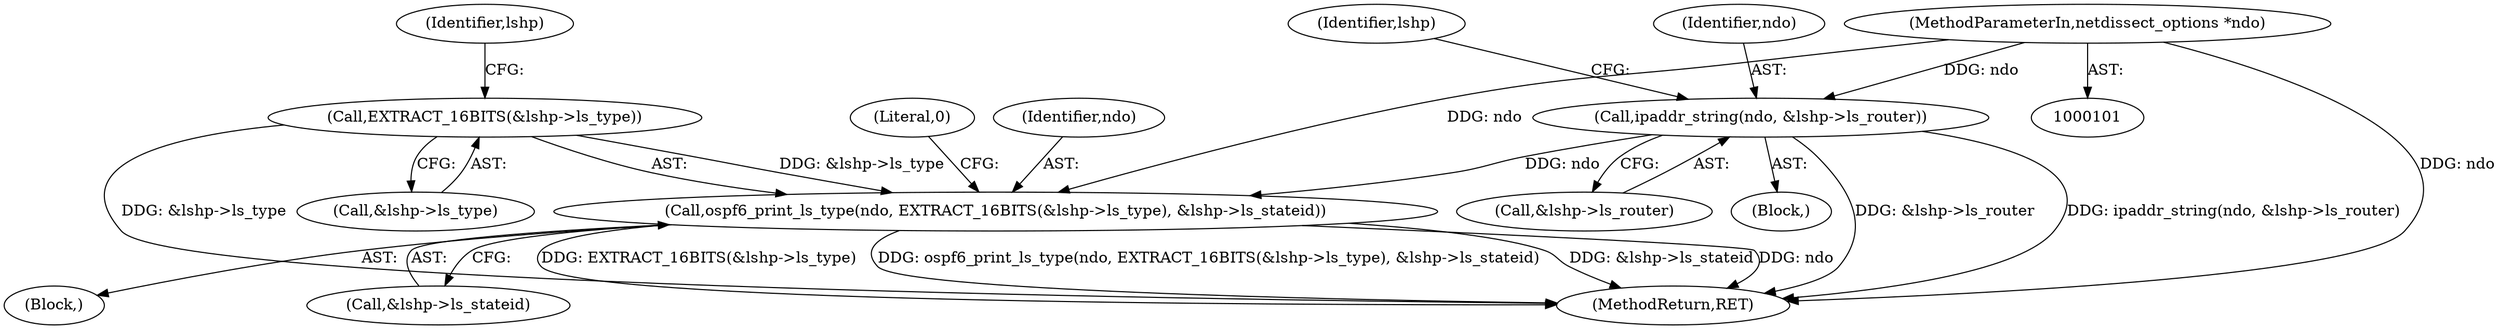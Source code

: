 digraph "0_tcpdump_e01c9bf76740802025c9328901b55ee4a0c49ed6@pointer" {
"1000153" [label="(Call,ospf6_print_ls_type(ndo, EXTRACT_16BITS(&lshp->ls_type), &lshp->ls_stateid))"];
"1000125" [label="(Call,ipaddr_string(ndo, &lshp->ls_router))"];
"1000102" [label="(MethodParameterIn,netdissect_options *ndo)"];
"1000155" [label="(Call,EXTRACT_16BITS(&lshp->ls_type))"];
"1000155" [label="(Call,EXTRACT_16BITS(&lshp->ls_type))"];
"1000135" [label="(Identifier,lshp)"];
"1000124" [label="(Block,)"];
"1000125" [label="(Call,ipaddr_string(ndo, &lshp->ls_router))"];
"1000162" [label="(Identifier,lshp)"];
"1000165" [label="(Literal,0)"];
"1000105" [label="(Block,)"];
"1000156" [label="(Call,&lshp->ls_type)"];
"1000126" [label="(Identifier,ndo)"];
"1000160" [label="(Call,&lshp->ls_stateid)"];
"1000169" [label="(MethodReturn,RET)"];
"1000153" [label="(Call,ospf6_print_ls_type(ndo, EXTRACT_16BITS(&lshp->ls_type), &lshp->ls_stateid))"];
"1000102" [label="(MethodParameterIn,netdissect_options *ndo)"];
"1000154" [label="(Identifier,ndo)"];
"1000127" [label="(Call,&lshp->ls_router)"];
"1000153" -> "1000105"  [label="AST: "];
"1000153" -> "1000160"  [label="CFG: "];
"1000154" -> "1000153"  [label="AST: "];
"1000155" -> "1000153"  [label="AST: "];
"1000160" -> "1000153"  [label="AST: "];
"1000165" -> "1000153"  [label="CFG: "];
"1000153" -> "1000169"  [label="DDG: &lshp->ls_stateid"];
"1000153" -> "1000169"  [label="DDG: ndo"];
"1000153" -> "1000169"  [label="DDG: EXTRACT_16BITS(&lshp->ls_type)"];
"1000153" -> "1000169"  [label="DDG: ospf6_print_ls_type(ndo, EXTRACT_16BITS(&lshp->ls_type), &lshp->ls_stateid)"];
"1000125" -> "1000153"  [label="DDG: ndo"];
"1000102" -> "1000153"  [label="DDG: ndo"];
"1000155" -> "1000153"  [label="DDG: &lshp->ls_type"];
"1000125" -> "1000124"  [label="AST: "];
"1000125" -> "1000127"  [label="CFG: "];
"1000126" -> "1000125"  [label="AST: "];
"1000127" -> "1000125"  [label="AST: "];
"1000135" -> "1000125"  [label="CFG: "];
"1000125" -> "1000169"  [label="DDG: ipaddr_string(ndo, &lshp->ls_router)"];
"1000125" -> "1000169"  [label="DDG: &lshp->ls_router"];
"1000102" -> "1000125"  [label="DDG: ndo"];
"1000102" -> "1000101"  [label="AST: "];
"1000102" -> "1000169"  [label="DDG: ndo"];
"1000155" -> "1000156"  [label="CFG: "];
"1000156" -> "1000155"  [label="AST: "];
"1000162" -> "1000155"  [label="CFG: "];
"1000155" -> "1000169"  [label="DDG: &lshp->ls_type"];
}
